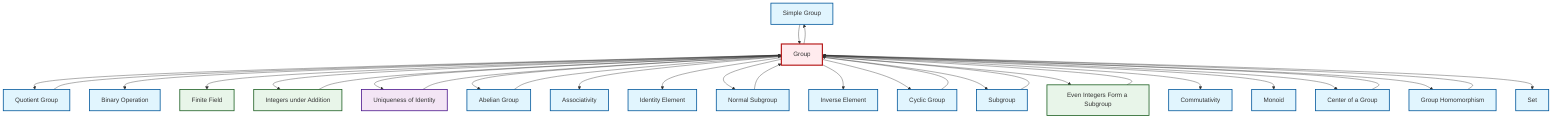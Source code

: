 graph TD
    classDef definition fill:#e1f5fe,stroke:#01579b,stroke-width:2px
    classDef theorem fill:#f3e5f5,stroke:#4a148c,stroke-width:2px
    classDef axiom fill:#fff3e0,stroke:#e65100,stroke-width:2px
    classDef example fill:#e8f5e9,stroke:#1b5e20,stroke-width:2px
    classDef current fill:#ffebee,stroke:#b71c1c,stroke-width:3px
    def-simple-group["Simple Group"]:::definition
    def-group["Group"]:::definition
    def-binary-operation["Binary Operation"]:::definition
    def-associativity["Associativity"]:::definition
    def-identity-element["Identity Element"]:::definition
    def-subgroup["Subgroup"]:::definition
    def-cyclic-group["Cyclic Group"]:::definition
    def-normal-subgroup["Normal Subgroup"]:::definition
    def-monoid["Monoid"]:::definition
    def-center-of-group["Center of a Group"]:::definition
    thm-unique-identity["Uniqueness of Identity"]:::theorem
    ex-finite-field["Finite Field"]:::example
    ex-integers-addition["Integers under Addition"]:::example
    def-commutativity["Commutativity"]:::definition
    def-quotient-group["Quotient Group"]:::definition
    def-set["Set"]:::definition
    ex-even-integers-subgroup["Even Integers Form a Subgroup"]:::example
    def-homomorphism["Group Homomorphism"]:::definition
    def-inverse-element["Inverse Element"]:::definition
    def-abelian-group["Abelian Group"]:::definition
    def-homomorphism --> def-group
    def-group --> def-quotient-group
    def-group --> def-binary-operation
    def-group --> ex-finite-field
    def-group --> ex-integers-addition
    def-group --> thm-unique-identity
    ex-integers-addition --> def-group
    def-subgroup --> def-group
    def-group --> def-simple-group
    def-group --> def-abelian-group
    def-group --> def-associativity
    def-simple-group --> def-group
    def-group --> def-identity-element
    def-group --> def-normal-subgroup
    def-group --> def-inverse-element
    def-group --> def-cyclic-group
    def-group --> def-subgroup
    def-group --> ex-even-integers-subgroup
    def-group --> def-commutativity
    def-group --> def-monoid
    def-normal-subgroup --> def-group
    def-quotient-group --> def-group
    thm-unique-identity --> def-group
    def-group --> def-center-of-group
    def-cyclic-group --> def-group
    def-group --> def-homomorphism
    def-center-of-group --> def-group
    def-group --> def-set
    def-abelian-group --> def-group
    ex-even-integers-subgroup --> def-group
    class def-group current